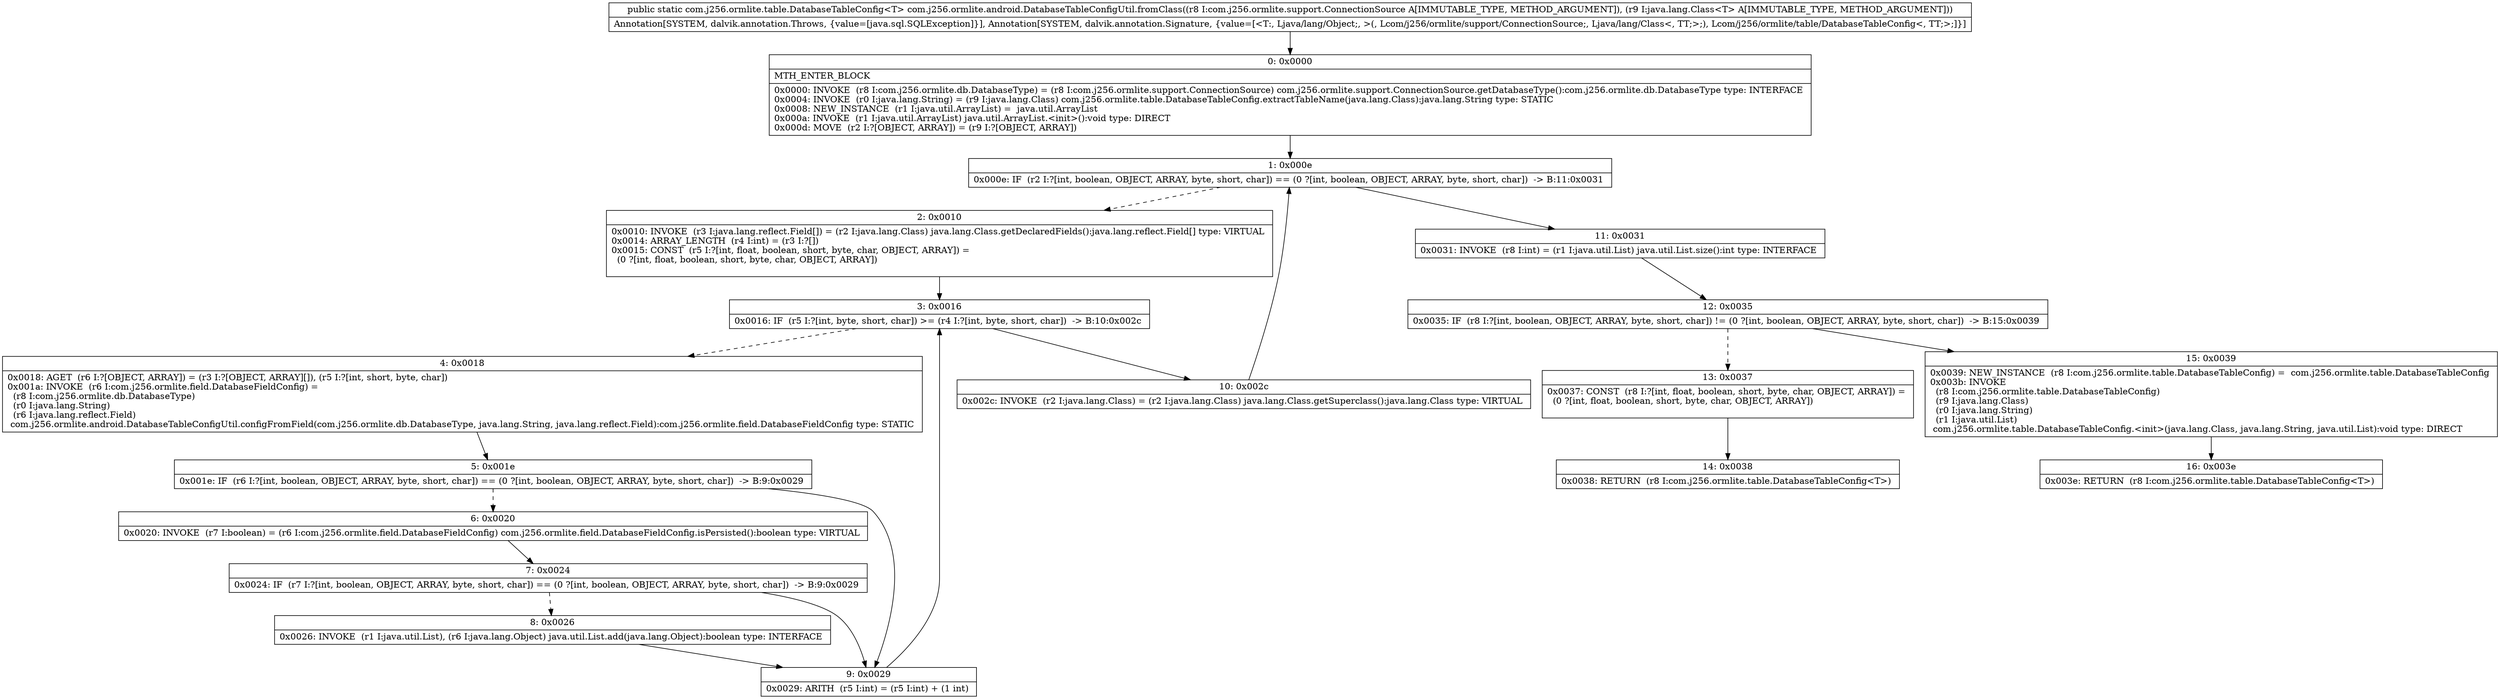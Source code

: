 digraph "CFG forcom.j256.ormlite.android.DatabaseTableConfigUtil.fromClass(Lcom\/j256\/ormlite\/support\/ConnectionSource;Ljava\/lang\/Class;)Lcom\/j256\/ormlite\/table\/DatabaseTableConfig;" {
Node_0 [shape=record,label="{0\:\ 0x0000|MTH_ENTER_BLOCK\l|0x0000: INVOKE  (r8 I:com.j256.ormlite.db.DatabaseType) = (r8 I:com.j256.ormlite.support.ConnectionSource) com.j256.ormlite.support.ConnectionSource.getDatabaseType():com.j256.ormlite.db.DatabaseType type: INTERFACE \l0x0004: INVOKE  (r0 I:java.lang.String) = (r9 I:java.lang.Class) com.j256.ormlite.table.DatabaseTableConfig.extractTableName(java.lang.Class):java.lang.String type: STATIC \l0x0008: NEW_INSTANCE  (r1 I:java.util.ArrayList) =  java.util.ArrayList \l0x000a: INVOKE  (r1 I:java.util.ArrayList) java.util.ArrayList.\<init\>():void type: DIRECT \l0x000d: MOVE  (r2 I:?[OBJECT, ARRAY]) = (r9 I:?[OBJECT, ARRAY]) \l}"];
Node_1 [shape=record,label="{1\:\ 0x000e|0x000e: IF  (r2 I:?[int, boolean, OBJECT, ARRAY, byte, short, char]) == (0 ?[int, boolean, OBJECT, ARRAY, byte, short, char])  \-\> B:11:0x0031 \l}"];
Node_2 [shape=record,label="{2\:\ 0x0010|0x0010: INVOKE  (r3 I:java.lang.reflect.Field[]) = (r2 I:java.lang.Class) java.lang.Class.getDeclaredFields():java.lang.reflect.Field[] type: VIRTUAL \l0x0014: ARRAY_LENGTH  (r4 I:int) = (r3 I:?[]) \l0x0015: CONST  (r5 I:?[int, float, boolean, short, byte, char, OBJECT, ARRAY]) = \l  (0 ?[int, float, boolean, short, byte, char, OBJECT, ARRAY])\l \l}"];
Node_3 [shape=record,label="{3\:\ 0x0016|0x0016: IF  (r5 I:?[int, byte, short, char]) \>= (r4 I:?[int, byte, short, char])  \-\> B:10:0x002c \l}"];
Node_4 [shape=record,label="{4\:\ 0x0018|0x0018: AGET  (r6 I:?[OBJECT, ARRAY]) = (r3 I:?[OBJECT, ARRAY][]), (r5 I:?[int, short, byte, char]) \l0x001a: INVOKE  (r6 I:com.j256.ormlite.field.DatabaseFieldConfig) = \l  (r8 I:com.j256.ormlite.db.DatabaseType)\l  (r0 I:java.lang.String)\l  (r6 I:java.lang.reflect.Field)\l com.j256.ormlite.android.DatabaseTableConfigUtil.configFromField(com.j256.ormlite.db.DatabaseType, java.lang.String, java.lang.reflect.Field):com.j256.ormlite.field.DatabaseFieldConfig type: STATIC \l}"];
Node_5 [shape=record,label="{5\:\ 0x001e|0x001e: IF  (r6 I:?[int, boolean, OBJECT, ARRAY, byte, short, char]) == (0 ?[int, boolean, OBJECT, ARRAY, byte, short, char])  \-\> B:9:0x0029 \l}"];
Node_6 [shape=record,label="{6\:\ 0x0020|0x0020: INVOKE  (r7 I:boolean) = (r6 I:com.j256.ormlite.field.DatabaseFieldConfig) com.j256.ormlite.field.DatabaseFieldConfig.isPersisted():boolean type: VIRTUAL \l}"];
Node_7 [shape=record,label="{7\:\ 0x0024|0x0024: IF  (r7 I:?[int, boolean, OBJECT, ARRAY, byte, short, char]) == (0 ?[int, boolean, OBJECT, ARRAY, byte, short, char])  \-\> B:9:0x0029 \l}"];
Node_8 [shape=record,label="{8\:\ 0x0026|0x0026: INVOKE  (r1 I:java.util.List), (r6 I:java.lang.Object) java.util.List.add(java.lang.Object):boolean type: INTERFACE \l}"];
Node_9 [shape=record,label="{9\:\ 0x0029|0x0029: ARITH  (r5 I:int) = (r5 I:int) + (1 int) \l}"];
Node_10 [shape=record,label="{10\:\ 0x002c|0x002c: INVOKE  (r2 I:java.lang.Class) = (r2 I:java.lang.Class) java.lang.Class.getSuperclass():java.lang.Class type: VIRTUAL \l}"];
Node_11 [shape=record,label="{11\:\ 0x0031|0x0031: INVOKE  (r8 I:int) = (r1 I:java.util.List) java.util.List.size():int type: INTERFACE \l}"];
Node_12 [shape=record,label="{12\:\ 0x0035|0x0035: IF  (r8 I:?[int, boolean, OBJECT, ARRAY, byte, short, char]) != (0 ?[int, boolean, OBJECT, ARRAY, byte, short, char])  \-\> B:15:0x0039 \l}"];
Node_13 [shape=record,label="{13\:\ 0x0037|0x0037: CONST  (r8 I:?[int, float, boolean, short, byte, char, OBJECT, ARRAY]) = \l  (0 ?[int, float, boolean, short, byte, char, OBJECT, ARRAY])\l \l}"];
Node_14 [shape=record,label="{14\:\ 0x0038|0x0038: RETURN  (r8 I:com.j256.ormlite.table.DatabaseTableConfig\<T\>) \l}"];
Node_15 [shape=record,label="{15\:\ 0x0039|0x0039: NEW_INSTANCE  (r8 I:com.j256.ormlite.table.DatabaseTableConfig) =  com.j256.ormlite.table.DatabaseTableConfig \l0x003b: INVOKE  \l  (r8 I:com.j256.ormlite.table.DatabaseTableConfig)\l  (r9 I:java.lang.Class)\l  (r0 I:java.lang.String)\l  (r1 I:java.util.List)\l com.j256.ormlite.table.DatabaseTableConfig.\<init\>(java.lang.Class, java.lang.String, java.util.List):void type: DIRECT \l}"];
Node_16 [shape=record,label="{16\:\ 0x003e|0x003e: RETURN  (r8 I:com.j256.ormlite.table.DatabaseTableConfig\<T\>) \l}"];
MethodNode[shape=record,label="{public static com.j256.ormlite.table.DatabaseTableConfig\<T\> com.j256.ormlite.android.DatabaseTableConfigUtil.fromClass((r8 I:com.j256.ormlite.support.ConnectionSource A[IMMUTABLE_TYPE, METHOD_ARGUMENT]), (r9 I:java.lang.Class\<T\> A[IMMUTABLE_TYPE, METHOD_ARGUMENT]))  | Annotation[SYSTEM, dalvik.annotation.Throws, \{value=[java.sql.SQLException]\}], Annotation[SYSTEM, dalvik.annotation.Signature, \{value=[\<T:, Ljava\/lang\/Object;, \>(, Lcom\/j256\/ormlite\/support\/ConnectionSource;, Ljava\/lang\/Class\<, TT;\>;), Lcom\/j256\/ormlite\/table\/DatabaseTableConfig\<, TT;\>;]\}]\l}"];
MethodNode -> Node_0;
Node_0 -> Node_1;
Node_1 -> Node_2[style=dashed];
Node_1 -> Node_11;
Node_2 -> Node_3;
Node_3 -> Node_4[style=dashed];
Node_3 -> Node_10;
Node_4 -> Node_5;
Node_5 -> Node_6[style=dashed];
Node_5 -> Node_9;
Node_6 -> Node_7;
Node_7 -> Node_8[style=dashed];
Node_7 -> Node_9;
Node_8 -> Node_9;
Node_9 -> Node_3;
Node_10 -> Node_1;
Node_11 -> Node_12;
Node_12 -> Node_13[style=dashed];
Node_12 -> Node_15;
Node_13 -> Node_14;
Node_15 -> Node_16;
}

